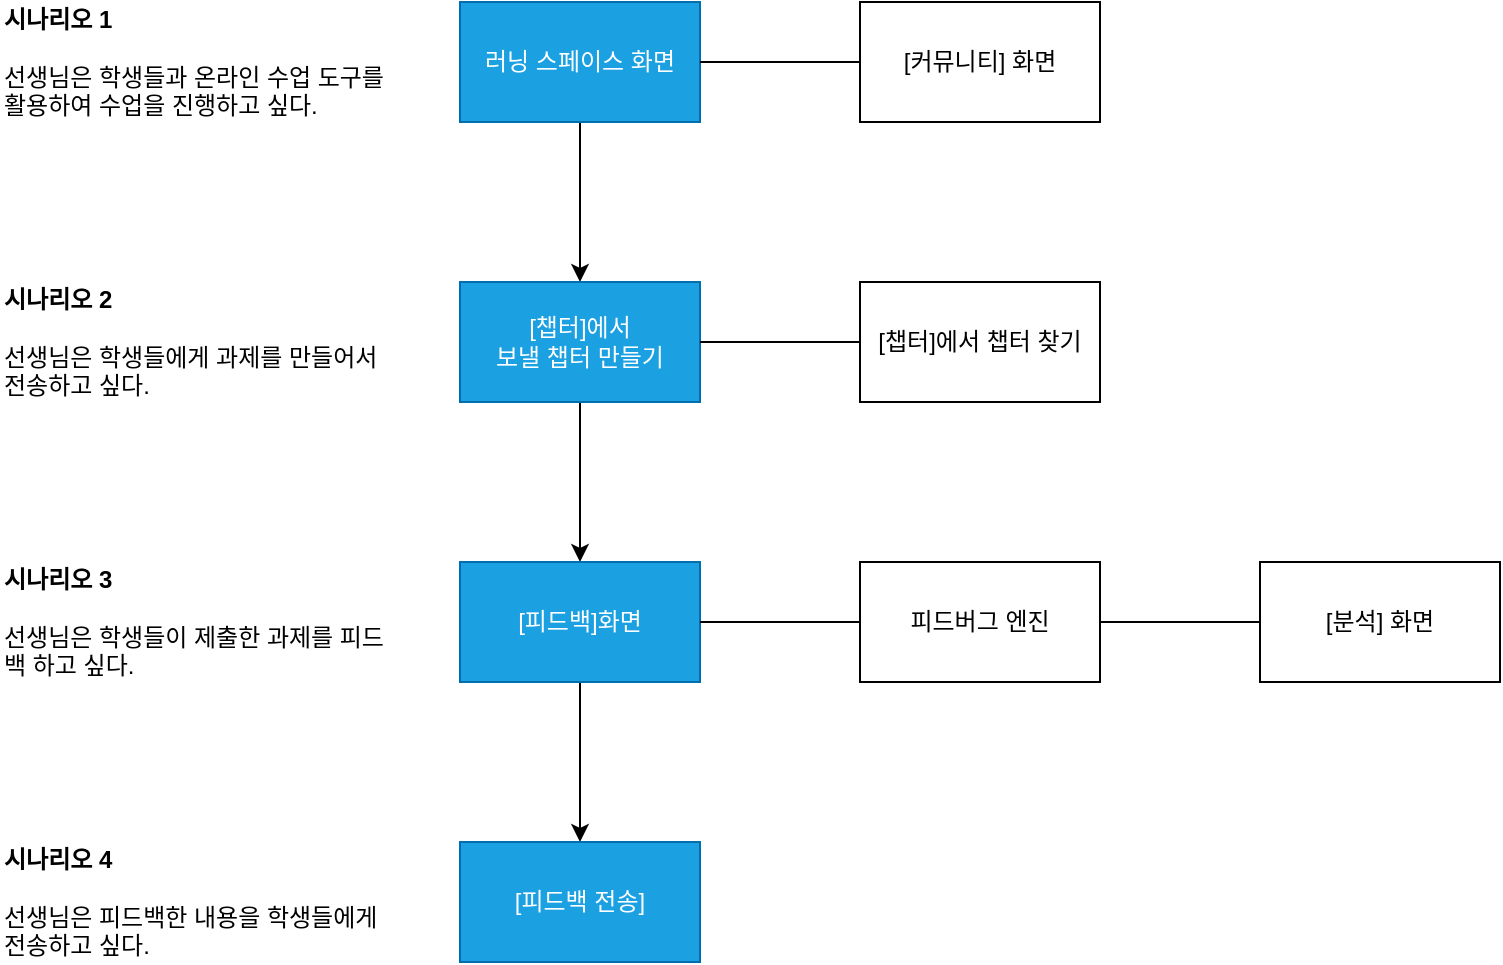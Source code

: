<mxfile version="18.0.8" type="github">
  <diagram id="hG2alSKPjl97meyPDZ2G" name="Page-1">
    <mxGraphModel dx="544" dy="895" grid="1" gridSize="10" guides="1" tooltips="1" connect="1" arrows="1" fold="1" page="1" pageScale="1" pageWidth="827" pageHeight="1169" math="0" shadow="0">
      <root>
        <mxCell id="0" />
        <mxCell id="1" parent="0" />
        <mxCell id="XYP7vrNjexjmMJYze1Bl-3" value="" style="edgeStyle=orthogonalEdgeStyle;rounded=0;orthogonalLoop=1;jettySize=auto;html=1;" edge="1" parent="1" source="XYP7vrNjexjmMJYze1Bl-1" target="XYP7vrNjexjmMJYze1Bl-2">
          <mxGeometry relative="1" as="geometry" />
        </mxCell>
        <mxCell id="XYP7vrNjexjmMJYze1Bl-1" value="러닝 스페이스 화면" style="rounded=0;whiteSpace=wrap;html=1;fillColor=#1ba1e2;strokeColor=#006EAF;fontColor=#ffffff;" vertex="1" parent="1">
          <mxGeometry x="320" y="200" width="120" height="60" as="geometry" />
        </mxCell>
        <mxCell id="XYP7vrNjexjmMJYze1Bl-7" value="" style="edgeStyle=orthogonalEdgeStyle;rounded=0;orthogonalLoop=1;jettySize=auto;html=1;" edge="1" parent="1" source="XYP7vrNjexjmMJYze1Bl-2" target="XYP7vrNjexjmMJYze1Bl-6">
          <mxGeometry relative="1" as="geometry" />
        </mxCell>
        <mxCell id="XYP7vrNjexjmMJYze1Bl-2" value="[챕터]에서&lt;br&gt;보낼 챕터 만들기" style="whiteSpace=wrap;html=1;rounded=0;fillColor=#1ba1e2;strokeColor=#006EAF;fontColor=#ffffff;" vertex="1" parent="1">
          <mxGeometry x="320" y="340" width="120" height="60" as="geometry" />
        </mxCell>
        <mxCell id="XYP7vrNjexjmMJYze1Bl-4" value="[챕터]에서 챕터 찾기" style="whiteSpace=wrap;html=1;rounded=0;" vertex="1" parent="1">
          <mxGeometry x="520" y="340" width="120" height="60" as="geometry" />
        </mxCell>
        <mxCell id="XYP7vrNjexjmMJYze1Bl-9" value="" style="edgeStyle=orthogonalEdgeStyle;rounded=0;orthogonalLoop=1;jettySize=auto;html=1;" edge="1" parent="1" source="XYP7vrNjexjmMJYze1Bl-6" target="XYP7vrNjexjmMJYze1Bl-8">
          <mxGeometry relative="1" as="geometry" />
        </mxCell>
        <mxCell id="XYP7vrNjexjmMJYze1Bl-6" value="[피드백]화면" style="whiteSpace=wrap;html=1;rounded=0;fillColor=#1ba1e2;strokeColor=#006EAF;fontColor=#ffffff;" vertex="1" parent="1">
          <mxGeometry x="320" y="480" width="120" height="60" as="geometry" />
        </mxCell>
        <mxCell id="XYP7vrNjexjmMJYze1Bl-8" value="[피드백 전송]" style="whiteSpace=wrap;html=1;rounded=0;fillColor=#1ba1e2;strokeColor=#006EAF;fontColor=#ffffff;" vertex="1" parent="1">
          <mxGeometry x="320" y="620" width="120" height="60" as="geometry" />
        </mxCell>
        <mxCell id="XYP7vrNjexjmMJYze1Bl-10" value="피드버그 엔진" style="whiteSpace=wrap;html=1;rounded=0;" vertex="1" parent="1">
          <mxGeometry x="520" y="480" width="120" height="60" as="geometry" />
        </mxCell>
        <mxCell id="XYP7vrNjexjmMJYze1Bl-12" value="[커뮤니티] 화면" style="whiteSpace=wrap;html=1;rounded=0;" vertex="1" parent="1">
          <mxGeometry x="520" y="200" width="120" height="60" as="geometry" />
        </mxCell>
        <mxCell id="XYP7vrNjexjmMJYze1Bl-14" value="&lt;div style=&quot;&quot;&gt;&lt;span style=&quot;background-color: initial;&quot;&gt;&lt;b&gt;시나리오 1&lt;/b&gt;&lt;br&gt;&lt;br&gt;선생님은 학생들과 온라인 수업 도구를 활용하여 수업을 진행하고 싶다.&lt;/span&gt;&lt;/div&gt;" style="text;html=1;strokeColor=none;fillColor=none;align=left;verticalAlign=middle;whiteSpace=wrap;rounded=0;" vertex="1" parent="1">
          <mxGeometry x="90" y="200" width="200" height="60" as="geometry" />
        </mxCell>
        <mxCell id="XYP7vrNjexjmMJYze1Bl-15" value="&lt;div style=&quot;&quot;&gt;&lt;span style=&quot;background-color: initial;&quot;&gt;&lt;b&gt;시나리오 2&lt;/b&gt;&lt;br&gt;&lt;br&gt;선생님은 학생들에게 과제를 만들어서 전송하고 싶다.&lt;/span&gt;&lt;/div&gt;" style="text;html=1;strokeColor=none;fillColor=none;align=left;verticalAlign=middle;whiteSpace=wrap;rounded=0;" vertex="1" parent="1">
          <mxGeometry x="90" y="340" width="200" height="60" as="geometry" />
        </mxCell>
        <mxCell id="XYP7vrNjexjmMJYze1Bl-16" value="" style="endArrow=none;html=1;rounded=0;entryX=0;entryY=0.5;entryDx=0;entryDy=0;exitX=1;exitY=0.5;exitDx=0;exitDy=0;" edge="1" parent="1" source="XYP7vrNjexjmMJYze1Bl-1" target="XYP7vrNjexjmMJYze1Bl-12">
          <mxGeometry width="50" height="50" relative="1" as="geometry">
            <mxPoint x="340" y="550" as="sourcePoint" />
            <mxPoint x="390" y="500" as="targetPoint" />
          </mxGeometry>
        </mxCell>
        <mxCell id="XYP7vrNjexjmMJYze1Bl-17" value="" style="endArrow=none;html=1;rounded=0;entryX=0;entryY=0.5;entryDx=0;entryDy=0;exitX=1;exitY=0.5;exitDx=0;exitDy=0;" edge="1" parent="1" source="XYP7vrNjexjmMJYze1Bl-2" target="XYP7vrNjexjmMJYze1Bl-4">
          <mxGeometry width="50" height="50" relative="1" as="geometry">
            <mxPoint x="340" y="550" as="sourcePoint" />
            <mxPoint x="390" y="500" as="targetPoint" />
          </mxGeometry>
        </mxCell>
        <mxCell id="XYP7vrNjexjmMJYze1Bl-18" value="" style="endArrow=none;html=1;rounded=0;entryX=0;entryY=0.5;entryDx=0;entryDy=0;exitX=1;exitY=0.5;exitDx=0;exitDy=0;" edge="1" parent="1" source="XYP7vrNjexjmMJYze1Bl-6" target="XYP7vrNjexjmMJYze1Bl-10">
          <mxGeometry width="50" height="50" relative="1" as="geometry">
            <mxPoint x="340" y="550" as="sourcePoint" />
            <mxPoint x="390" y="500" as="targetPoint" />
          </mxGeometry>
        </mxCell>
        <mxCell id="XYP7vrNjexjmMJYze1Bl-19" value="&lt;div style=&quot;&quot;&gt;&lt;span style=&quot;background-color: initial;&quot;&gt;&lt;b&gt;시나리오 3&lt;/b&gt;&lt;br&gt;&lt;br&gt;선생님은 학생들이 제출한 과제를 피드백 하고 싶다.&lt;/span&gt;&lt;/div&gt;" style="text;html=1;strokeColor=none;fillColor=none;align=left;verticalAlign=middle;whiteSpace=wrap;rounded=0;" vertex="1" parent="1">
          <mxGeometry x="90" y="480" width="200" height="60" as="geometry" />
        </mxCell>
        <mxCell id="XYP7vrNjexjmMJYze1Bl-20" value="[분석] 화면" style="whiteSpace=wrap;html=1;rounded=0;" vertex="1" parent="1">
          <mxGeometry x="720" y="480" width="120" height="60" as="geometry" />
        </mxCell>
        <mxCell id="XYP7vrNjexjmMJYze1Bl-22" value="&lt;div style=&quot;&quot;&gt;&lt;span style=&quot;background-color: initial;&quot;&gt;&lt;b&gt;시나리오 4&lt;/b&gt;&lt;br&gt;&lt;br&gt;선생님은 피드백한 내용을 학생들에게 전송하고 싶다.&lt;/span&gt;&lt;/div&gt;" style="text;html=1;strokeColor=none;fillColor=none;align=left;verticalAlign=middle;whiteSpace=wrap;rounded=0;" vertex="1" parent="1">
          <mxGeometry x="90" y="620" width="200" height="60" as="geometry" />
        </mxCell>
        <mxCell id="XYP7vrNjexjmMJYze1Bl-23" value="" style="endArrow=none;html=1;rounded=0;exitX=1;exitY=0.5;exitDx=0;exitDy=0;" edge="1" parent="1" source="XYP7vrNjexjmMJYze1Bl-10">
          <mxGeometry width="50" height="50" relative="1" as="geometry">
            <mxPoint x="760" y="550" as="sourcePoint" />
            <mxPoint x="720" y="510" as="targetPoint" />
          </mxGeometry>
        </mxCell>
      </root>
    </mxGraphModel>
  </diagram>
</mxfile>
